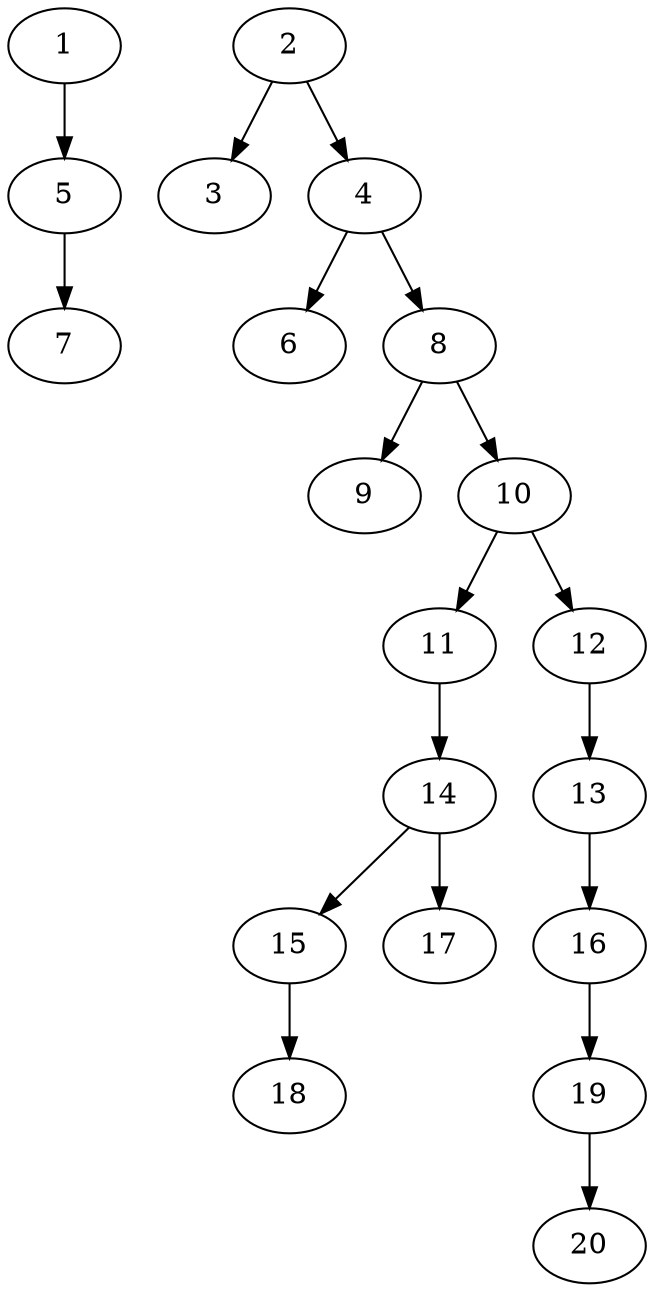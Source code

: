 // DAG (tier=1-easy, mode=compute, n=20, ccr=0.270, fat=0.423, density=0.360, regular=0.732, jump=0.078, mindata=262144, maxdata=2097152)
// DAG automatically generated by daggen at Sun Aug 24 16:33:32 2025
// /home/ermia/Project/Environments/daggen/bin/daggen --dot --ccr 0.270 --fat 0.423 --regular 0.732 --density 0.360 --jump 0.078 --mindata 262144 --maxdata 2097152 -n 20 
digraph G {
  1 [size="5425649322509205504", alpha="0.05", expect_size="2712824661254602752"]
  1 -> 5 [size ="24701564878848"]
  2 [size="29956035813327452", alpha="0.18", expect_size="14978017906663726"]
  2 -> 3 [size ="16986335608832"]
  2 -> 4 [size ="16986335608832"]
  3 [size="68315636581347288", alpha="0.07", expect_size="34157818290673644"]
  4 [size="181583032140955648", alpha="0.02", expect_size="90791516070477824"]
  4 -> 6 [size ="2565311823872"]
  4 -> 8 [size ="2565311823872"]
  5 [size="619136793802446", alpha="0.02", expect_size="309568396901223"]
  5 -> 7 [size ="12424275034112"]
  6 [size="4299830779527036928", alpha="0.06", expect_size="2149915389763518464"]
  7 [size="25303102090934448", alpha="0.17", expect_size="12651551045467224"]
  8 [size="1082790579384485", alpha="0.13", expect_size="541395289692242"]
  8 -> 9 [size ="25837122355200"]
  8 -> 10 [size ="25837122355200"]
  9 [size="20359605700081364", alpha="0.12", expect_size="10179802850040682"]
  10 [size="4348753798513033216", alpha="0.14", expect_size="2174376899256516608"]
  10 -> 11 [size ="21314077196288"]
  10 -> 12 [size ="21314077196288"]
  11 [size="19500117419290768", alpha="0.18", expect_size="9750058709645384"]
  11 -> 14 [size ="19816987492352"]
  12 [size="28303670099850564", alpha="0.08", expect_size="14151835049925282"]
  12 -> 13 [size ="28616972828672"]
  13 [size="30464874119168000", alpha="0.15", expect_size="15232437059584000"]
  13 -> 16 [size ="780350259200"]
  14 [size="349675483958345728", alpha="0.14", expect_size="174837741979172864"]
  14 -> 15 [size ="3970697265152"]
  14 -> 17 [size ="3970697265152"]
  15 [size="49680186286800896", alpha="0.18", expect_size="24840093143400448"]
  15 -> 18 [size ="1081132187648"]
  16 [size="187250280140421", alpha="0.05", expect_size="93625140070210"]
  16 -> 19 [size ="4519412891648"]
  17 [size="3936887377087168512", alpha="0.09", expect_size="1968443688543584256"]
  18 [size="1187029429042282496", alpha="0.03", expect_size="593514714521141248"]
  19 [size="13506868969888622", alpha="0.11", expect_size="6753434484944311"]
  19 -> 20 [size ="16394729029632"]
  20 [size="28245467840431220", alpha="0.11", expect_size="14122733920215610"]
}